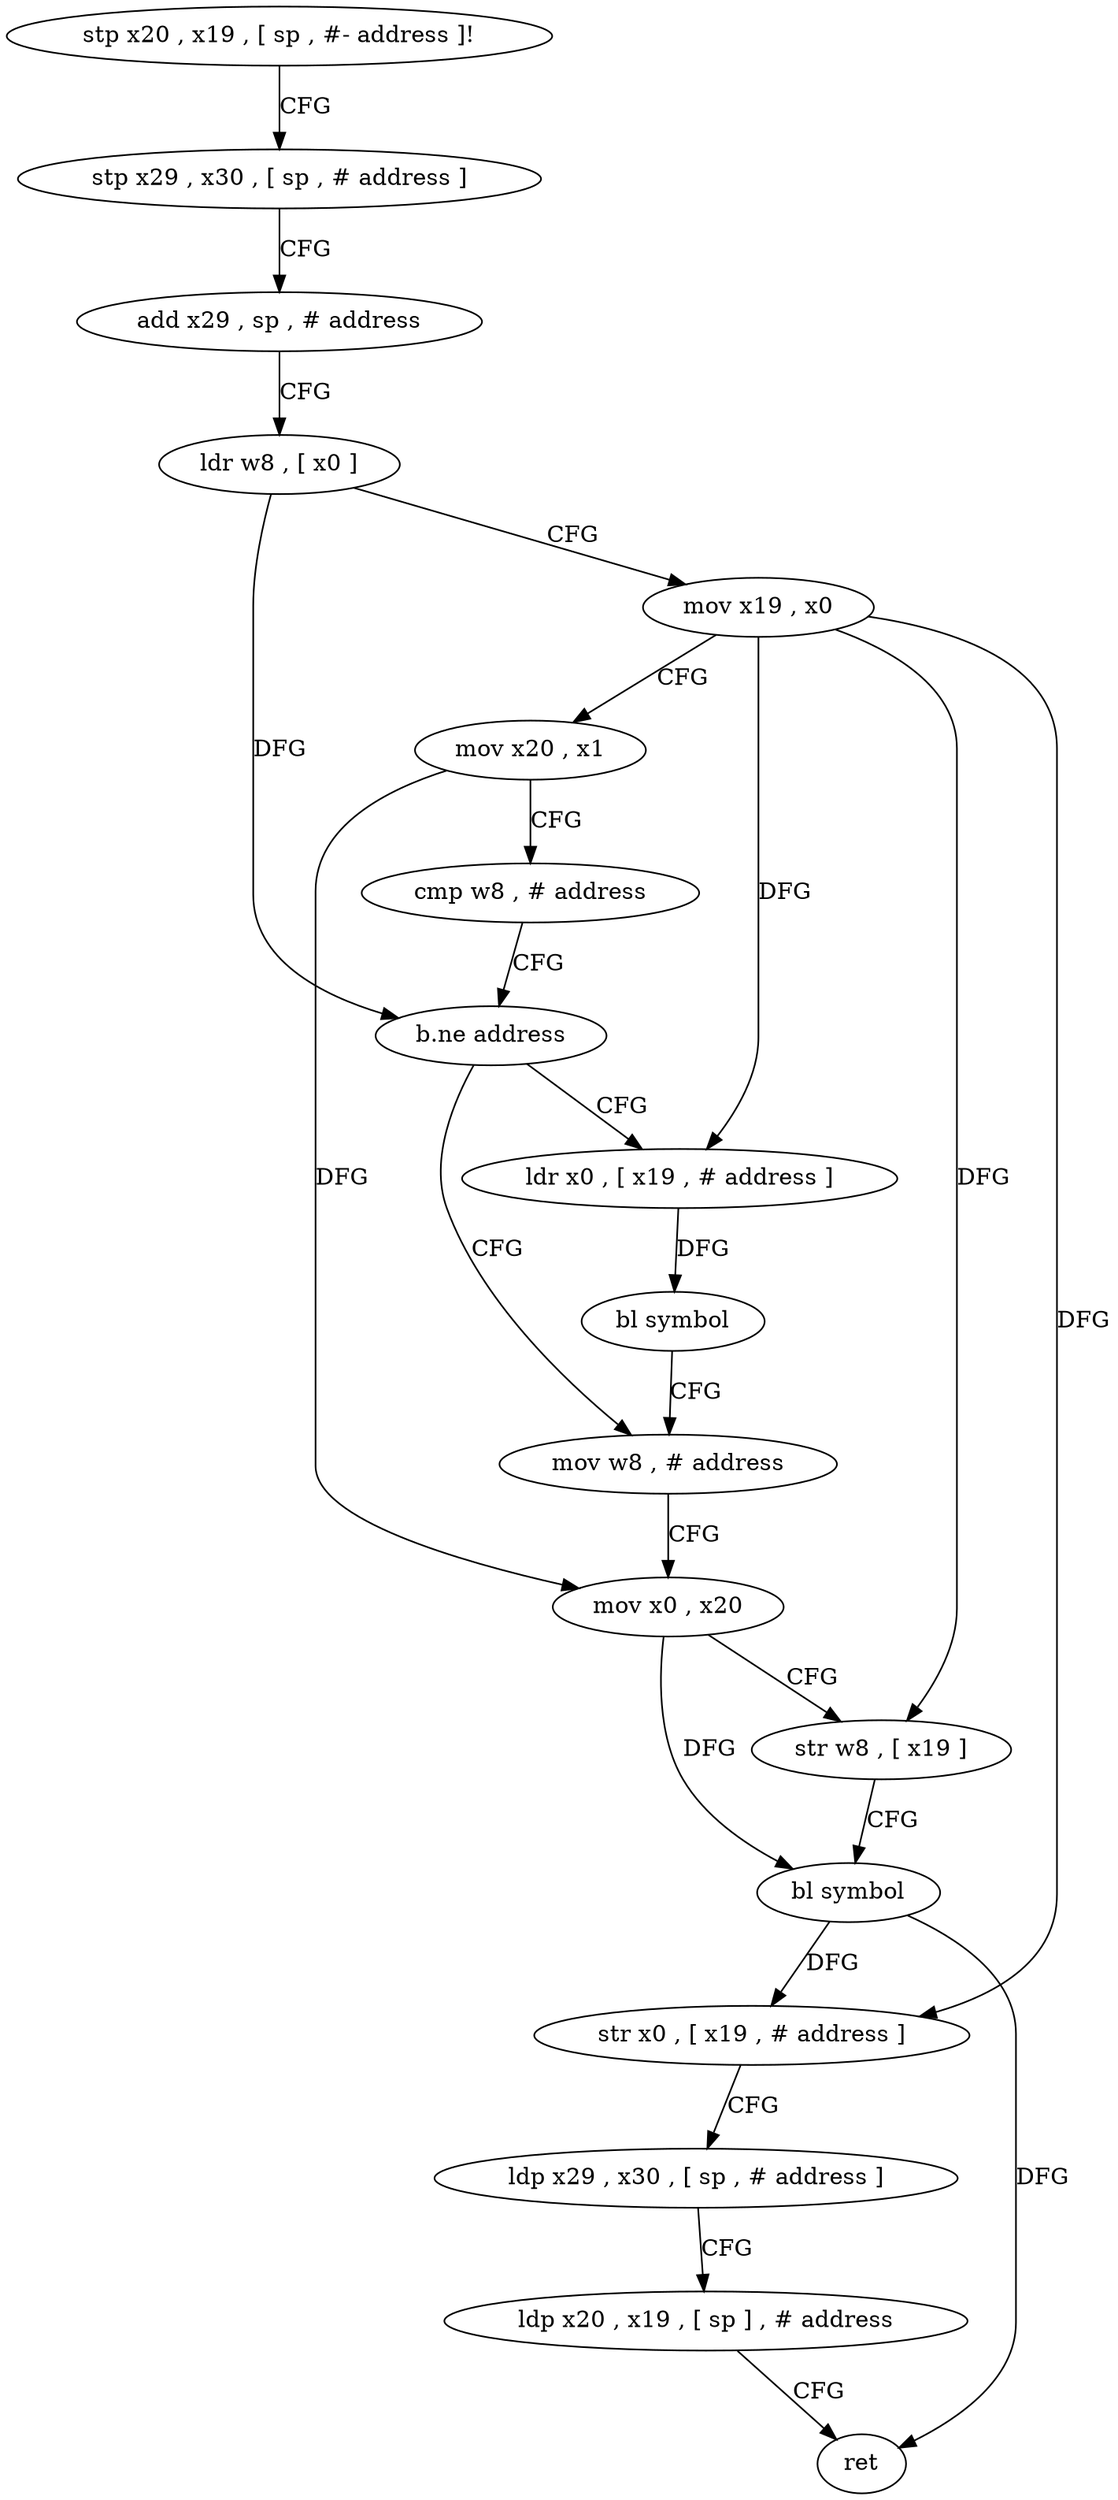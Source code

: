digraph "func" {
"109952" [label = "stp x20 , x19 , [ sp , #- address ]!" ]
"109956" [label = "stp x29 , x30 , [ sp , # address ]" ]
"109960" [label = "add x29 , sp , # address" ]
"109964" [label = "ldr w8 , [ x0 ]" ]
"109968" [label = "mov x19 , x0" ]
"109972" [label = "mov x20 , x1" ]
"109976" [label = "cmp w8 , # address" ]
"109980" [label = "b.ne address" ]
"109992" [label = "mov w8 , # address" ]
"109984" [label = "ldr x0 , [ x19 , # address ]" ]
"109996" [label = "mov x0 , x20" ]
"110000" [label = "str w8 , [ x19 ]" ]
"110004" [label = "bl symbol" ]
"110008" [label = "str x0 , [ x19 , # address ]" ]
"110012" [label = "ldp x29 , x30 , [ sp , # address ]" ]
"110016" [label = "ldp x20 , x19 , [ sp ] , # address" ]
"110020" [label = "ret" ]
"109988" [label = "bl symbol" ]
"109952" -> "109956" [ label = "CFG" ]
"109956" -> "109960" [ label = "CFG" ]
"109960" -> "109964" [ label = "CFG" ]
"109964" -> "109968" [ label = "CFG" ]
"109964" -> "109980" [ label = "DFG" ]
"109968" -> "109972" [ label = "CFG" ]
"109968" -> "110000" [ label = "DFG" ]
"109968" -> "110008" [ label = "DFG" ]
"109968" -> "109984" [ label = "DFG" ]
"109972" -> "109976" [ label = "CFG" ]
"109972" -> "109996" [ label = "DFG" ]
"109976" -> "109980" [ label = "CFG" ]
"109980" -> "109992" [ label = "CFG" ]
"109980" -> "109984" [ label = "CFG" ]
"109992" -> "109996" [ label = "CFG" ]
"109984" -> "109988" [ label = "DFG" ]
"109996" -> "110000" [ label = "CFG" ]
"109996" -> "110004" [ label = "DFG" ]
"110000" -> "110004" [ label = "CFG" ]
"110004" -> "110008" [ label = "DFG" ]
"110004" -> "110020" [ label = "DFG" ]
"110008" -> "110012" [ label = "CFG" ]
"110012" -> "110016" [ label = "CFG" ]
"110016" -> "110020" [ label = "CFG" ]
"109988" -> "109992" [ label = "CFG" ]
}

